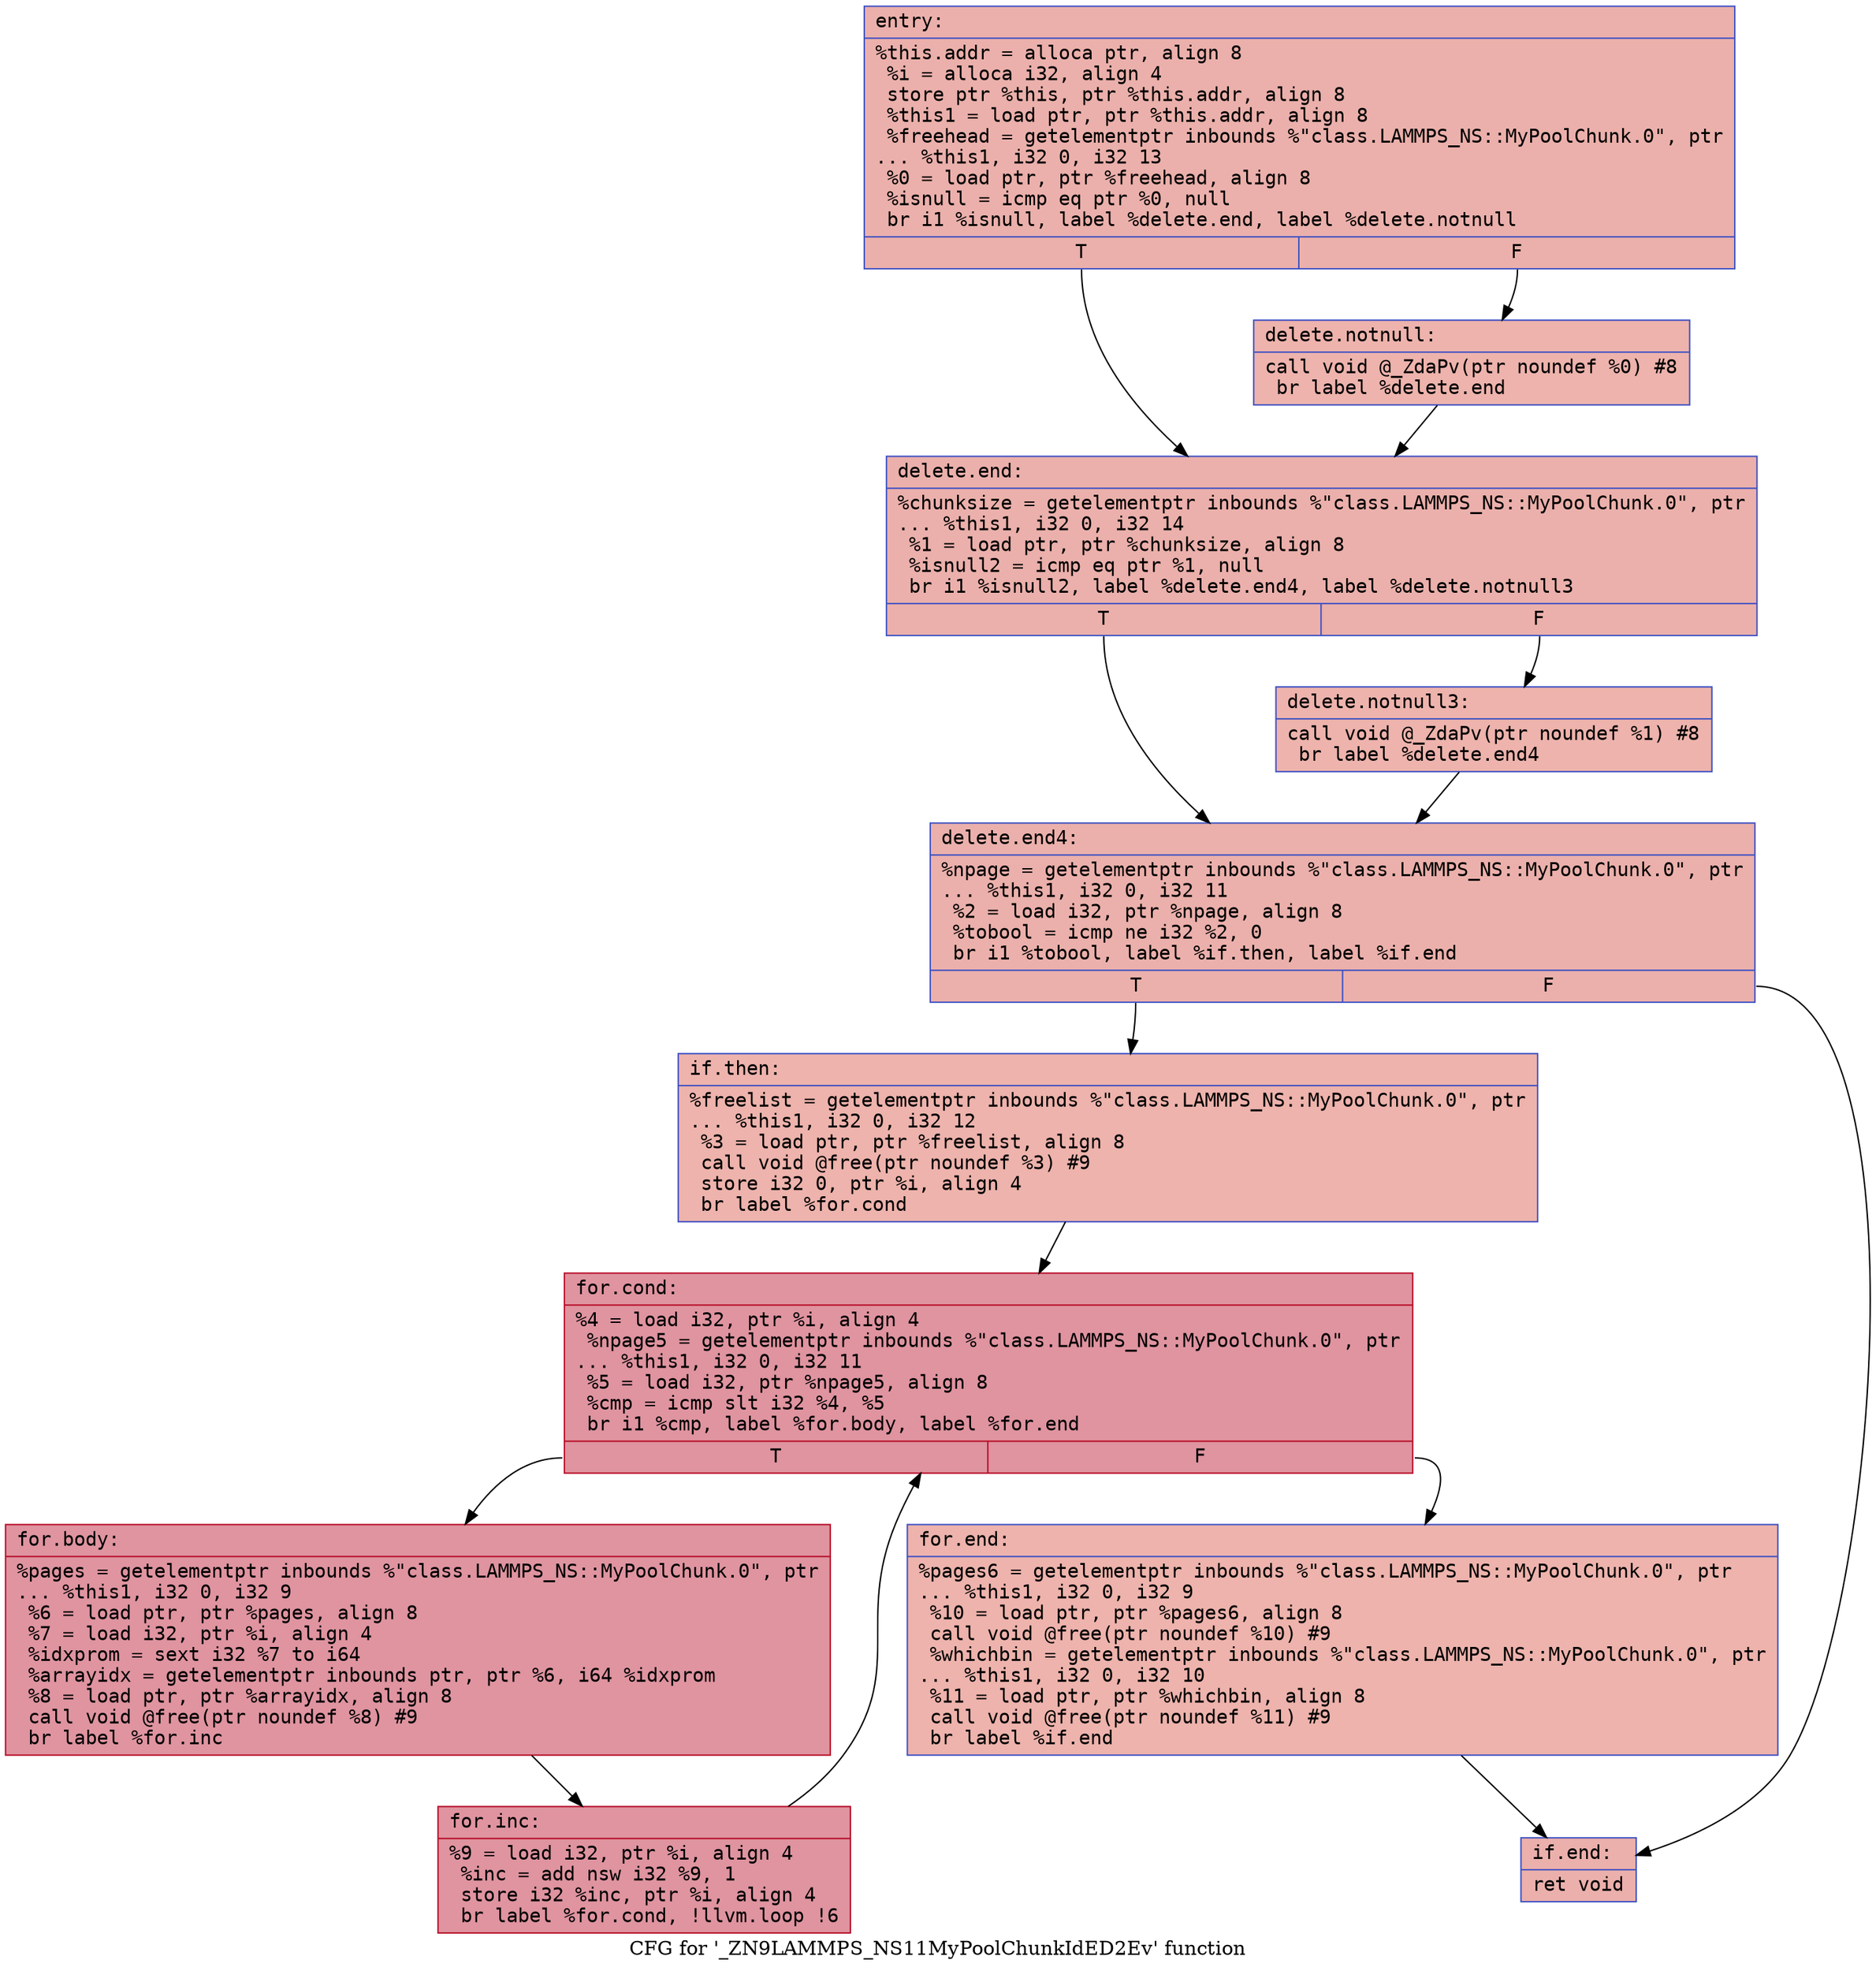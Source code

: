 digraph "CFG for '_ZN9LAMMPS_NS11MyPoolChunkIdED2Ev' function" {
	label="CFG for '_ZN9LAMMPS_NS11MyPoolChunkIdED2Ev' function";

	Node0x556991b4eb90 [shape=record,color="#3d50c3ff", style=filled, fillcolor="#d24b4070" fontname="Courier",label="{entry:\l|  %this.addr = alloca ptr, align 8\l  %i = alloca i32, align 4\l  store ptr %this, ptr %this.addr, align 8\l  %this1 = load ptr, ptr %this.addr, align 8\l  %freehead = getelementptr inbounds %\"class.LAMMPS_NS::MyPoolChunk.0\", ptr\l... %this1, i32 0, i32 13\l  %0 = load ptr, ptr %freehead, align 8\l  %isnull = icmp eq ptr %0, null\l  br i1 %isnull, label %delete.end, label %delete.notnull\l|{<s0>T|<s1>F}}"];
	Node0x556991b4eb90:s0 -> Node0x556991b4efc0[tooltip="entry -> delete.end\nProbability 37.50%" ];
	Node0x556991b4eb90:s1 -> Node0x556991b4f040[tooltip="entry -> delete.notnull\nProbability 62.50%" ];
	Node0x556991b4f040 [shape=record,color="#3d50c3ff", style=filled, fillcolor="#d6524470" fontname="Courier",label="{delete.notnull:\l|  call void @_ZdaPv(ptr noundef %0) #8\l  br label %delete.end\l}"];
	Node0x556991b4f040 -> Node0x556991b4efc0[tooltip="delete.notnull -> delete.end\nProbability 100.00%" ];
	Node0x556991b4efc0 [shape=record,color="#3d50c3ff", style=filled, fillcolor="#d24b4070" fontname="Courier",label="{delete.end:\l|  %chunksize = getelementptr inbounds %\"class.LAMMPS_NS::MyPoolChunk.0\", ptr\l... %this1, i32 0, i32 14\l  %1 = load ptr, ptr %chunksize, align 8\l  %isnull2 = icmp eq ptr %1, null\l  br i1 %isnull2, label %delete.end4, label %delete.notnull3\l|{<s0>T|<s1>F}}"];
	Node0x556991b4efc0:s0 -> Node0x556991b50450[tooltip="delete.end -> delete.end4\nProbability 37.50%" ];
	Node0x556991b4efc0:s1 -> Node0x556991b504d0[tooltip="delete.end -> delete.notnull3\nProbability 62.50%" ];
	Node0x556991b504d0 [shape=record,color="#3d50c3ff", style=filled, fillcolor="#d6524470" fontname="Courier",label="{delete.notnull3:\l|  call void @_ZdaPv(ptr noundef %1) #8\l  br label %delete.end4\l}"];
	Node0x556991b504d0 -> Node0x556991b50450[tooltip="delete.notnull3 -> delete.end4\nProbability 100.00%" ];
	Node0x556991b50450 [shape=record,color="#3d50c3ff", style=filled, fillcolor="#d24b4070" fontname="Courier",label="{delete.end4:\l|  %npage = getelementptr inbounds %\"class.LAMMPS_NS::MyPoolChunk.0\", ptr\l... %this1, i32 0, i32 11\l  %2 = load i32, ptr %npage, align 8\l  %tobool = icmp ne i32 %2, 0\l  br i1 %tobool, label %if.then, label %if.end\l|{<s0>T|<s1>F}}"];
	Node0x556991b50450:s0 -> Node0x556991b50b60[tooltip="delete.end4 -> if.then\nProbability 62.50%" ];
	Node0x556991b50450:s1 -> Node0x556991b50bd0[tooltip="delete.end4 -> if.end\nProbability 37.50%" ];
	Node0x556991b50b60 [shape=record,color="#3d50c3ff", style=filled, fillcolor="#d6524470" fontname="Courier",label="{if.then:\l|  %freelist = getelementptr inbounds %\"class.LAMMPS_NS::MyPoolChunk.0\", ptr\l... %this1, i32 0, i32 12\l  %3 = load ptr, ptr %freelist, align 8\l  call void @free(ptr noundef %3) #9\l  store i32 0, ptr %i, align 4\l  br label %for.cond\l}"];
	Node0x556991b50b60 -> Node0x556991b51000[tooltip="if.then -> for.cond\nProbability 100.00%" ];
	Node0x556991b51000 [shape=record,color="#b70d28ff", style=filled, fillcolor="#b70d2870" fontname="Courier",label="{for.cond:\l|  %4 = load i32, ptr %i, align 4\l  %npage5 = getelementptr inbounds %\"class.LAMMPS_NS::MyPoolChunk.0\", ptr\l... %this1, i32 0, i32 11\l  %5 = load i32, ptr %npage5, align 8\l  %cmp = icmp slt i32 %4, %5\l  br i1 %cmp, label %for.body, label %for.end\l|{<s0>T|<s1>F}}"];
	Node0x556991b51000:s0 -> Node0x556991b51360[tooltip="for.cond -> for.body\nProbability 96.88%" ];
	Node0x556991b51000:s1 -> Node0x556991b513e0[tooltip="for.cond -> for.end\nProbability 3.12%" ];
	Node0x556991b51360 [shape=record,color="#b70d28ff", style=filled, fillcolor="#b70d2870" fontname="Courier",label="{for.body:\l|  %pages = getelementptr inbounds %\"class.LAMMPS_NS::MyPoolChunk.0\", ptr\l... %this1, i32 0, i32 9\l  %6 = load ptr, ptr %pages, align 8\l  %7 = load i32, ptr %i, align 4\l  %idxprom = sext i32 %7 to i64\l  %arrayidx = getelementptr inbounds ptr, ptr %6, i64 %idxprom\l  %8 = load ptr, ptr %arrayidx, align 8\l  call void @free(ptr noundef %8) #9\l  br label %for.inc\l}"];
	Node0x556991b51360 -> Node0x556991b51ba0[tooltip="for.body -> for.inc\nProbability 100.00%" ];
	Node0x556991b51ba0 [shape=record,color="#b70d28ff", style=filled, fillcolor="#b70d2870" fontname="Courier",label="{for.inc:\l|  %9 = load i32, ptr %i, align 4\l  %inc = add nsw i32 %9, 1\l  store i32 %inc, ptr %i, align 4\l  br label %for.cond, !llvm.loop !6\l}"];
	Node0x556991b51ba0 -> Node0x556991b51000[tooltip="for.inc -> for.cond\nProbability 100.00%" ];
	Node0x556991b513e0 [shape=record,color="#3d50c3ff", style=filled, fillcolor="#d6524470" fontname="Courier",label="{for.end:\l|  %pages6 = getelementptr inbounds %\"class.LAMMPS_NS::MyPoolChunk.0\", ptr\l... %this1, i32 0, i32 9\l  %10 = load ptr, ptr %pages6, align 8\l  call void @free(ptr noundef %10) #9\l  %whichbin = getelementptr inbounds %\"class.LAMMPS_NS::MyPoolChunk.0\", ptr\l... %this1, i32 0, i32 10\l  %11 = load ptr, ptr %whichbin, align 8\l  call void @free(ptr noundef %11) #9\l  br label %if.end\l}"];
	Node0x556991b513e0 -> Node0x556991b50bd0[tooltip="for.end -> if.end\nProbability 100.00%" ];
	Node0x556991b50bd0 [shape=record,color="#3d50c3ff", style=filled, fillcolor="#d24b4070" fontname="Courier",label="{if.end:\l|  ret void\l}"];
}
